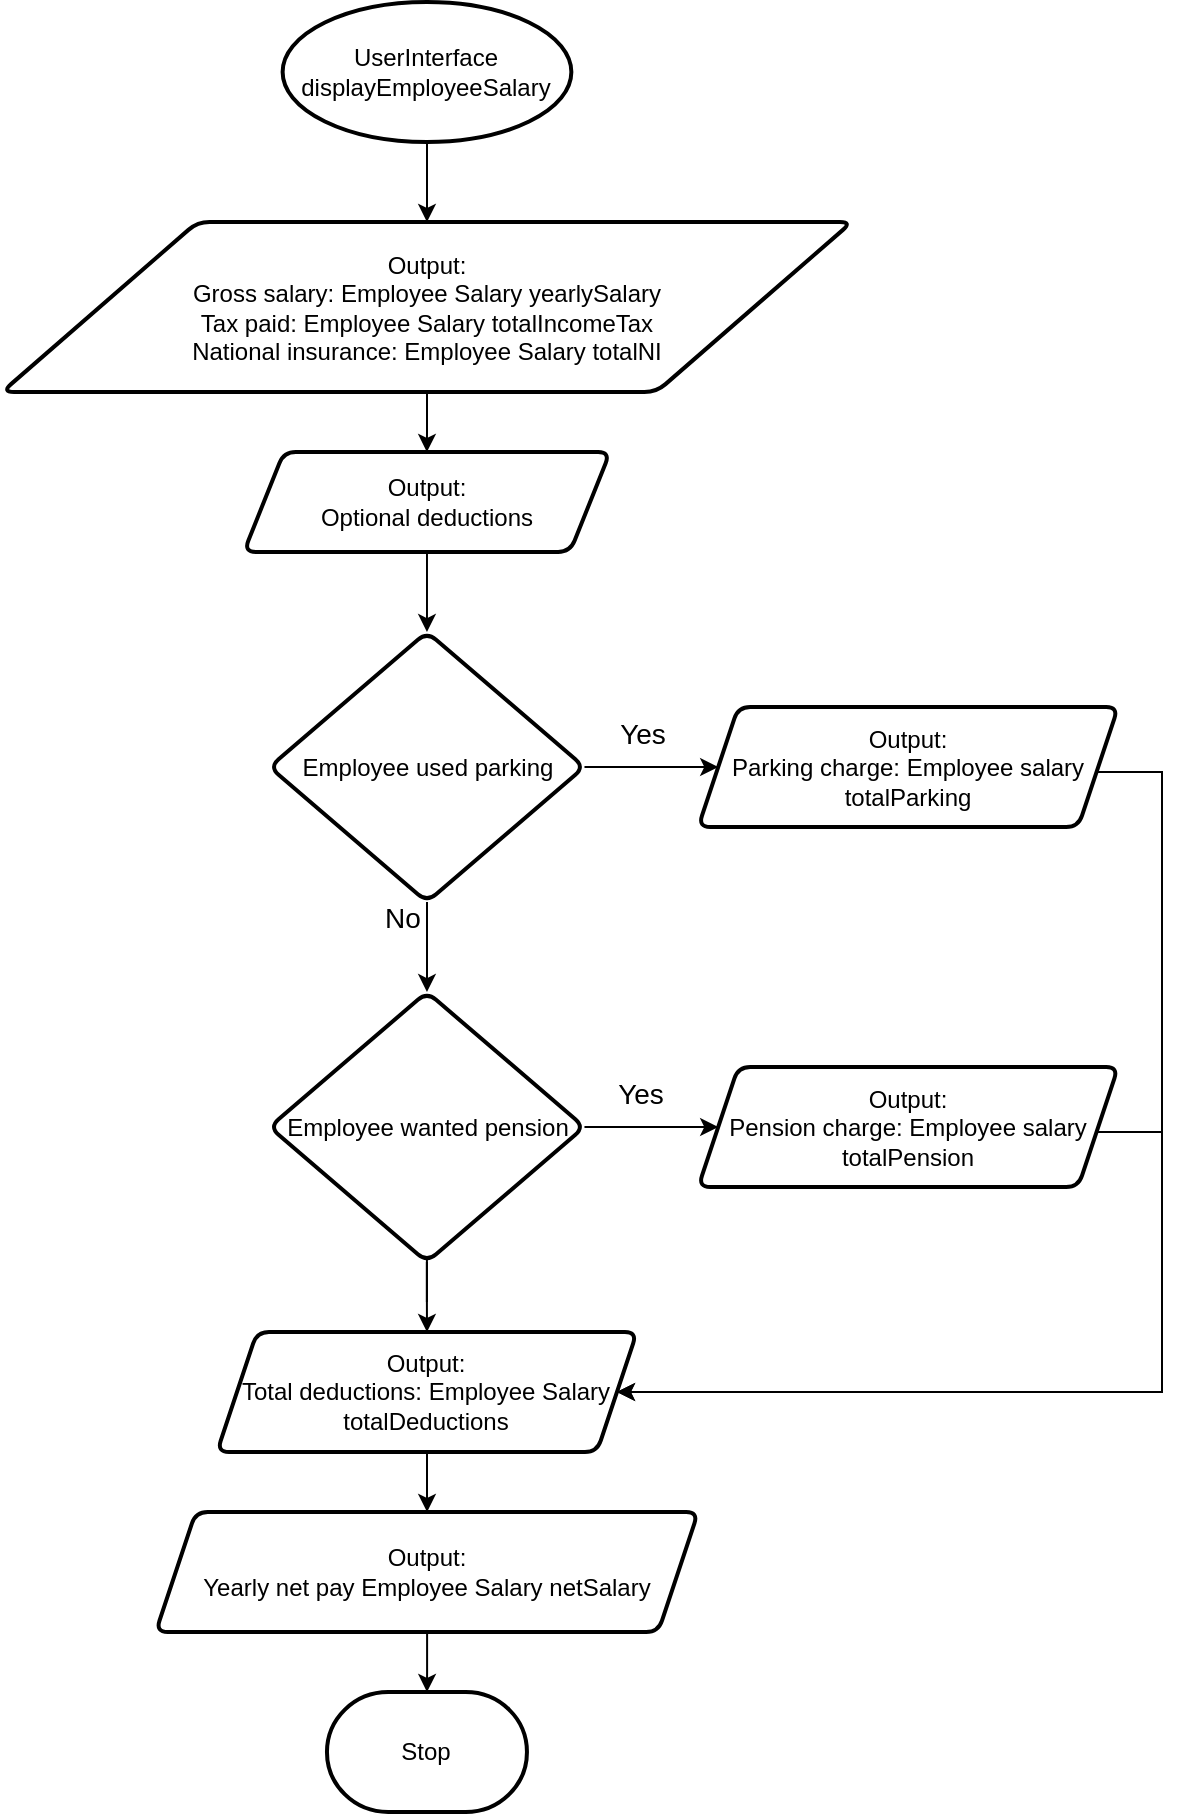 <mxfile version="22.1.7" type="device">
  <diagram id="C5RBs43oDa-KdzZeNtuy" name="Page-1">
    <mxGraphModel dx="2593" dy="1368" grid="1" gridSize="10" guides="1" tooltips="1" connect="1" arrows="1" fold="1" page="1" pageScale="1" pageWidth="827" pageHeight="1169" math="0" shadow="0">
      <root>
        <mxCell id="WIyWlLk6GJQsqaUBKTNV-0" />
        <mxCell id="WIyWlLk6GJQsqaUBKTNV-1" parent="WIyWlLk6GJQsqaUBKTNV-0" />
        <mxCell id="JA0sudtG3DB8dXSsXIi0-0" value="" style="edgeStyle=orthogonalEdgeStyle;rounded=0;orthogonalLoop=1;jettySize=auto;html=1;" parent="WIyWlLk6GJQsqaUBKTNV-1" source="JA0sudtG3DB8dXSsXIi0-1" target="JA0sudtG3DB8dXSsXIi0-3" edge="1">
          <mxGeometry relative="1" as="geometry" />
        </mxCell>
        <mxCell id="JA0sudtG3DB8dXSsXIi0-1" value="UserInterface&lt;br&gt;displayEmployeeSalary" style="strokeWidth=2;html=1;shape=mxgraph.flowchart.start_1;whiteSpace=wrap;" parent="WIyWlLk6GJQsqaUBKTNV-1" vertex="1">
          <mxGeometry x="160.31" y="45" width="144.37" height="70" as="geometry" />
        </mxCell>
        <mxCell id="JA0sudtG3DB8dXSsXIi0-47" value="" style="edgeStyle=orthogonalEdgeStyle;rounded=0;orthogonalLoop=1;jettySize=auto;html=1;" parent="WIyWlLk6GJQsqaUBKTNV-1" source="JA0sudtG3DB8dXSsXIi0-3" target="JA0sudtG3DB8dXSsXIi0-46" edge="1">
          <mxGeometry relative="1" as="geometry" />
        </mxCell>
        <mxCell id="JA0sudtG3DB8dXSsXIi0-3" value="Output:&lt;br&gt;Gross salary: Employee Salary yearlySalary&lt;br&gt;Tax paid: Employee Salary totalIncomeTax&lt;br&gt;National insurance: Employee Salary totalNI" style="shape=parallelogram;html=1;strokeWidth=2;perimeter=parallelogramPerimeter;whiteSpace=wrap;rounded=1;arcSize=12;size=0.23;" parent="WIyWlLk6GJQsqaUBKTNV-1" vertex="1">
          <mxGeometry x="20" y="155" width="424.99" height="85" as="geometry" />
        </mxCell>
        <mxCell id="JA0sudtG3DB8dXSsXIi0-49" value="" style="edgeStyle=orthogonalEdgeStyle;rounded=0;orthogonalLoop=1;jettySize=auto;html=1;" parent="WIyWlLk6GJQsqaUBKTNV-1" source="JA0sudtG3DB8dXSsXIi0-46" target="JA0sudtG3DB8dXSsXIi0-48" edge="1">
          <mxGeometry relative="1" as="geometry" />
        </mxCell>
        <mxCell id="JA0sudtG3DB8dXSsXIi0-46" value="Output:&lt;br&gt;Optional deductions" style="shape=parallelogram;perimeter=parallelogramPerimeter;whiteSpace=wrap;html=1;fixedSize=1;strokeWidth=2;rounded=1;arcSize=12;" parent="WIyWlLk6GJQsqaUBKTNV-1" vertex="1">
          <mxGeometry x="140.92" y="270" width="183.13" height="50" as="geometry" />
        </mxCell>
        <mxCell id="JA0sudtG3DB8dXSsXIi0-51" value="" style="edgeStyle=orthogonalEdgeStyle;rounded=0;orthogonalLoop=1;jettySize=auto;html=1;" parent="WIyWlLk6GJQsqaUBKTNV-1" source="JA0sudtG3DB8dXSsXIi0-48" target="JA0sudtG3DB8dXSsXIi0-50" edge="1">
          <mxGeometry relative="1" as="geometry" />
        </mxCell>
        <mxCell id="JA0sudtG3DB8dXSsXIi0-59" value="Yes" style="edgeLabel;html=1;align=center;verticalAlign=middle;resizable=0;points=[];labelBackgroundColor=none;fontSize=14;" parent="JA0sudtG3DB8dXSsXIi0-51" vertex="1" connectable="0">
          <mxGeometry x="-0.145" y="-1" relative="1" as="geometry">
            <mxPoint y="-18" as="offset" />
          </mxGeometry>
        </mxCell>
        <mxCell id="JA0sudtG3DB8dXSsXIi0-53" value="" style="edgeStyle=orthogonalEdgeStyle;rounded=0;orthogonalLoop=1;jettySize=auto;html=1;" parent="WIyWlLk6GJQsqaUBKTNV-1" source="JA0sudtG3DB8dXSsXIi0-54" edge="1">
          <mxGeometry relative="1" as="geometry">
            <mxPoint x="232.5" y="632.5" as="targetPoint" />
          </mxGeometry>
        </mxCell>
        <mxCell id="JA0sudtG3DB8dXSsXIi0-48" value="Employee used parking" style="rhombus;whiteSpace=wrap;html=1;strokeWidth=2;rounded=1;arcSize=12;" parent="WIyWlLk6GJQsqaUBKTNV-1" vertex="1">
          <mxGeometry x="153.74" y="360" width="157.5" height="135" as="geometry" />
        </mxCell>
        <mxCell id="JA0sudtG3DB8dXSsXIi0-67" style="edgeStyle=orthogonalEdgeStyle;rounded=0;orthogonalLoop=1;jettySize=auto;html=1;entryX=1;entryY=0.5;entryDx=0;entryDy=0;" parent="WIyWlLk6GJQsqaUBKTNV-1" source="JA0sudtG3DB8dXSsXIi0-50" target="JA0sudtG3DB8dXSsXIi0-64" edge="1">
          <mxGeometry relative="1" as="geometry">
            <Array as="points">
              <mxPoint x="600" y="430" />
              <mxPoint x="600" y="740" />
            </Array>
          </mxGeometry>
        </mxCell>
        <mxCell id="JA0sudtG3DB8dXSsXIi0-50" value="Output:&lt;br&gt;Parking charge: Employee salary&lt;br&gt;totalParking" style="shape=parallelogram;perimeter=parallelogramPerimeter;whiteSpace=wrap;html=1;fixedSize=1;strokeWidth=2;rounded=1;arcSize=12;" parent="WIyWlLk6GJQsqaUBKTNV-1" vertex="1">
          <mxGeometry x="368.11" y="397.5" width="210" height="60" as="geometry" />
        </mxCell>
        <mxCell id="JA0sudtG3DB8dXSsXIi0-56" value="" style="edgeStyle=orthogonalEdgeStyle;rounded=0;orthogonalLoop=1;jettySize=auto;html=1;" parent="WIyWlLk6GJQsqaUBKTNV-1" source="JA0sudtG3DB8dXSsXIi0-54" target="JA0sudtG3DB8dXSsXIi0-55" edge="1">
          <mxGeometry relative="1" as="geometry" />
        </mxCell>
        <mxCell id="JA0sudtG3DB8dXSsXIi0-63" value="Yes" style="edgeLabel;html=1;align=center;verticalAlign=middle;resizable=0;points=[];fontSize=14;labelBackgroundColor=none;" parent="JA0sudtG3DB8dXSsXIi0-56" vertex="1" connectable="0">
          <mxGeometry x="0.03" y="-1" relative="1" as="geometry">
            <mxPoint x="-7" y="-18" as="offset" />
          </mxGeometry>
        </mxCell>
        <mxCell id="JA0sudtG3DB8dXSsXIi0-65" value="" style="edgeStyle=orthogonalEdgeStyle;rounded=0;orthogonalLoop=1;jettySize=auto;html=1;" parent="WIyWlLk6GJQsqaUBKTNV-1" source="JA0sudtG3DB8dXSsXIi0-54" target="JA0sudtG3DB8dXSsXIi0-64" edge="1">
          <mxGeometry relative="1" as="geometry" />
        </mxCell>
        <mxCell id="JA0sudtG3DB8dXSsXIi0-66" style="edgeStyle=orthogonalEdgeStyle;rounded=0;orthogonalLoop=1;jettySize=auto;html=1;entryX=1;entryY=0.5;entryDx=0;entryDy=0;" parent="WIyWlLk6GJQsqaUBKTNV-1" source="JA0sudtG3DB8dXSsXIi0-55" target="JA0sudtG3DB8dXSsXIi0-64" edge="1">
          <mxGeometry relative="1" as="geometry">
            <Array as="points">
              <mxPoint x="600" y="610" />
              <mxPoint x="600" y="740" />
            </Array>
          </mxGeometry>
        </mxCell>
        <mxCell id="JA0sudtG3DB8dXSsXIi0-55" value="Output:&lt;br&gt;Pension charge: Employee salary &lt;br&gt;totalPension" style="shape=parallelogram;perimeter=parallelogramPerimeter;whiteSpace=wrap;html=1;fixedSize=1;strokeWidth=2;rounded=1;arcSize=12;" parent="WIyWlLk6GJQsqaUBKTNV-1" vertex="1">
          <mxGeometry x="368.11" y="577.5" width="210" height="60" as="geometry" />
        </mxCell>
        <mxCell id="JA0sudtG3DB8dXSsXIi0-69" value="" style="edgeStyle=orthogonalEdgeStyle;rounded=0;orthogonalLoop=1;jettySize=auto;html=1;" parent="WIyWlLk6GJQsqaUBKTNV-1" source="JA0sudtG3DB8dXSsXIi0-64" target="JA0sudtG3DB8dXSsXIi0-68" edge="1">
          <mxGeometry relative="1" as="geometry" />
        </mxCell>
        <mxCell id="JA0sudtG3DB8dXSsXIi0-64" value="Output:&lt;br&gt;Total deductions: Employee Salary totalDeductions" style="shape=parallelogram;perimeter=parallelogramPerimeter;whiteSpace=wrap;html=1;fixedSize=1;strokeWidth=2;rounded=1;arcSize=12;" parent="WIyWlLk6GJQsqaUBKTNV-1" vertex="1">
          <mxGeometry x="127.48" y="710" width="210" height="60" as="geometry" />
        </mxCell>
        <mxCell id="JA0sudtG3DB8dXSsXIi0-73" value="" style="edgeStyle=orthogonalEdgeStyle;rounded=0;orthogonalLoop=1;jettySize=auto;html=1;" parent="WIyWlLk6GJQsqaUBKTNV-1" source="JA0sudtG3DB8dXSsXIi0-68" target="JA0sudtG3DB8dXSsXIi0-72" edge="1">
          <mxGeometry relative="1" as="geometry" />
        </mxCell>
        <mxCell id="JA0sudtG3DB8dXSsXIi0-68" value="Output:&lt;br&gt;Yearly net pay Employee Salary netSalary" style="shape=parallelogram;perimeter=parallelogramPerimeter;whiteSpace=wrap;html=1;fixedSize=1;strokeWidth=2;rounded=1;arcSize=12;" parent="WIyWlLk6GJQsqaUBKTNV-1" vertex="1">
          <mxGeometry x="96.86" y="800" width="271.25" height="60" as="geometry" />
        </mxCell>
        <mxCell id="JA0sudtG3DB8dXSsXIi0-72" value="Stop" style="strokeWidth=2;html=1;shape=mxgraph.flowchart.terminator;whiteSpace=wrap;" parent="WIyWlLk6GJQsqaUBKTNV-1" vertex="1">
          <mxGeometry x="182.48" y="890" width="100" height="60" as="geometry" />
        </mxCell>
        <mxCell id="Oupfh_7eZNkdxkYS1uhk-0" value="" style="edgeStyle=orthogonalEdgeStyle;rounded=0;orthogonalLoop=1;jettySize=auto;html=1;" edge="1" parent="WIyWlLk6GJQsqaUBKTNV-1" source="JA0sudtG3DB8dXSsXIi0-48" target="JA0sudtG3DB8dXSsXIi0-54">
          <mxGeometry relative="1" as="geometry">
            <mxPoint x="232.5" y="632.5" as="targetPoint" />
            <mxPoint x="232" y="495" as="sourcePoint" />
          </mxGeometry>
        </mxCell>
        <mxCell id="Oupfh_7eZNkdxkYS1uhk-1" value="No" style="edgeLabel;html=1;align=center;verticalAlign=middle;resizable=0;points=[];labelBackgroundColor=none;fontSize=14;" vertex="1" connectable="0" parent="Oupfh_7eZNkdxkYS1uhk-0">
          <mxGeometry x="-0.654" y="-1" relative="1" as="geometry">
            <mxPoint x="-12" as="offset" />
          </mxGeometry>
        </mxCell>
        <mxCell id="JA0sudtG3DB8dXSsXIi0-54" value="Employee wanted pension" style="rhombus;whiteSpace=wrap;html=1;strokeWidth=2;rounded=1;arcSize=12;" parent="WIyWlLk6GJQsqaUBKTNV-1" vertex="1">
          <mxGeometry x="153.73" y="540" width="157.5" height="135" as="geometry" />
        </mxCell>
      </root>
    </mxGraphModel>
  </diagram>
</mxfile>
